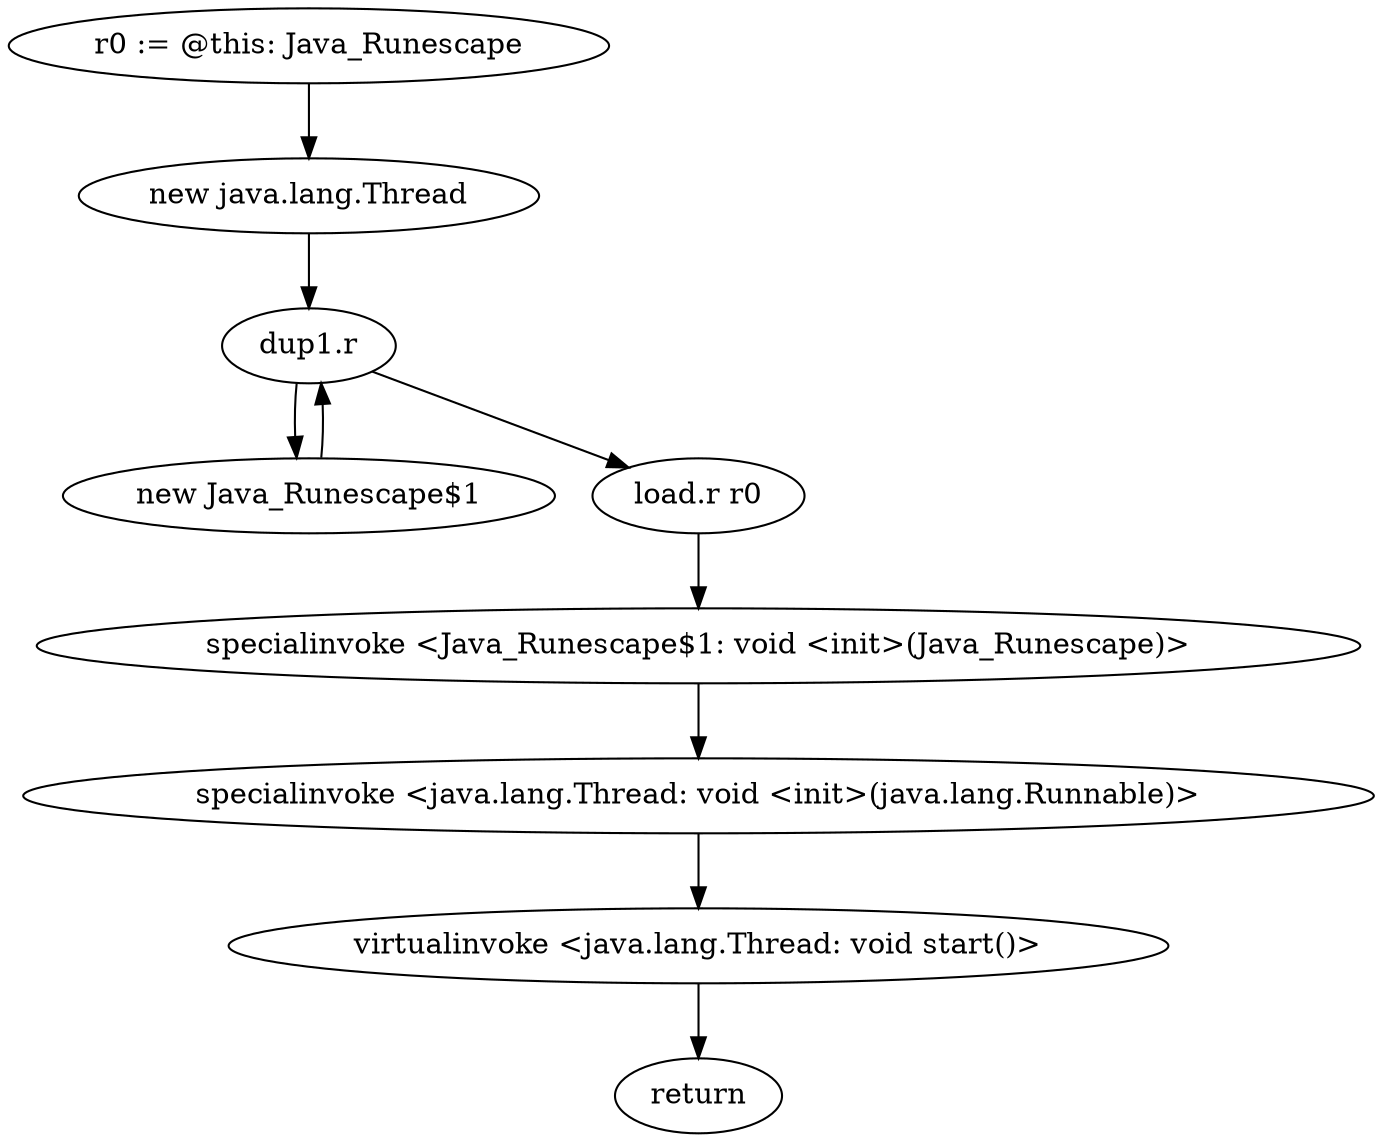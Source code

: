 digraph "" {
    "r0 := @this: Java_Runescape"
    "new java.lang.Thread"
    "r0 := @this: Java_Runescape"->"new java.lang.Thread";
    "dup1.r"
    "new java.lang.Thread"->"dup1.r";
    "new Java_Runescape$1"
    "dup1.r"->"new Java_Runescape$1";
    "new Java_Runescape$1"->"dup1.r";
    "load.r r0"
    "dup1.r"->"load.r r0";
    "specialinvoke <Java_Runescape$1: void <init>(Java_Runescape)>"
    "load.r r0"->"specialinvoke <Java_Runescape$1: void <init>(Java_Runescape)>";
    "specialinvoke <java.lang.Thread: void <init>(java.lang.Runnable)>"
    "specialinvoke <Java_Runescape$1: void <init>(Java_Runescape)>"->"specialinvoke <java.lang.Thread: void <init>(java.lang.Runnable)>";
    "virtualinvoke <java.lang.Thread: void start()>"
    "specialinvoke <java.lang.Thread: void <init>(java.lang.Runnable)>"->"virtualinvoke <java.lang.Thread: void start()>";
    "return"
    "virtualinvoke <java.lang.Thread: void start()>"->"return";
}
